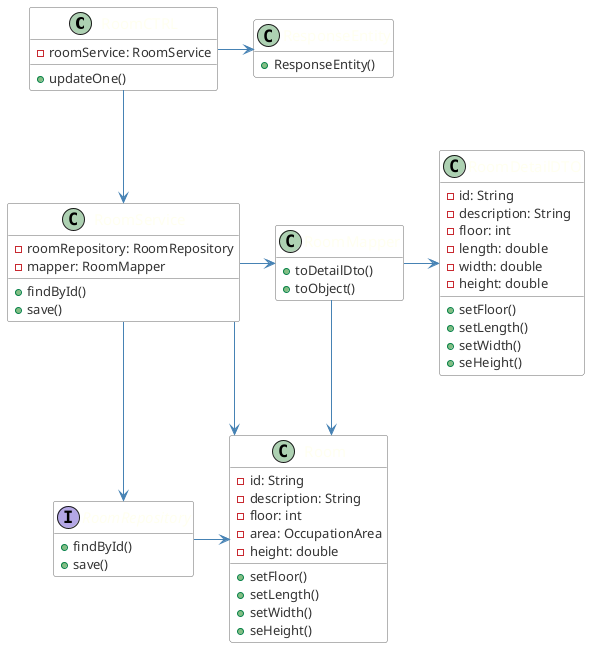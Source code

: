 @startuml
skinparam linetype ortho
hide empty members

skinparam class {
	ArrowColor SteelBlue
	BorderColor Dimgray
	HeaderBackgroundColor SteelBlue
	BackgroundColor White
	FontName Calibri bold
	AttributeFontColor #333
	AttributeFontName Calibri
	AttributeFontSize 13
	FontColor Ivory
	FontSize 15
}

class RoomCTRL{
- roomService: RoomService
+ updateOne()
}

class RoomService{
- roomRepository: RoomRepository
- mapper: RoomMapper

+ findById()
+ save()
}

class RoomMapper {
+ toDetailDto()
+ toObject()
}

Interface RoomRepository{

+ findById()
+ save()

}

class Room{
- id: String
- description: String
- floor: int
- area: OccupationArea
- height: double
+ setFloor()
+ setLength()
+ setWidth()
+ seHeight()
}

class RoomDetailDTO{
- id: String
- description: String
- floor: int
- length: double
- width: double
- height: double

+ setFloor()
+ setLength()
+ setWidth()
+ seHeight()
}

class ResponseEntity{
+ResponseEntity()
}

RoomCTRL --> RoomService
RoomCTRL -> ResponseEntity
RoomService -> RoomMapper
RoomService -> Room
RoomMapper -> RoomDetailDTO
RoomMapper --> Room
RoomService --> RoomRepository
RoomRepository -> Room


@enduml